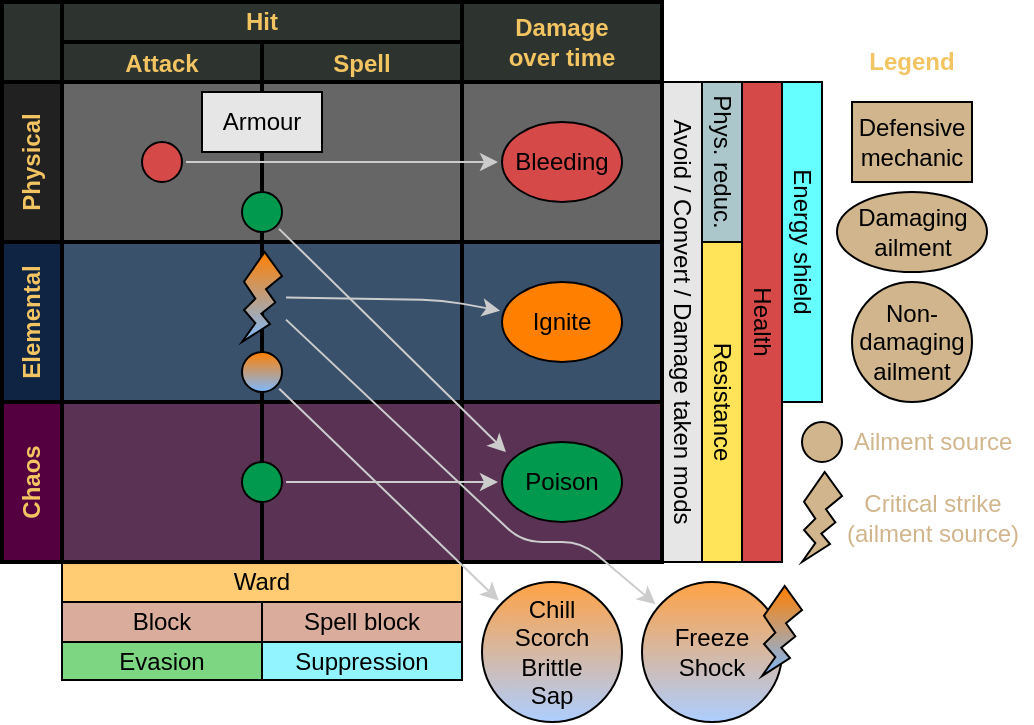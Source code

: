<mxfile version="14.6.13" type="device"><diagram id="Hd8WrtTd6hcpqMONTNFD" name="Page-1"><mxGraphModel dx="383" dy="678" grid="1" gridSize="10" guides="1" tooltips="1" connect="1" arrows="1" fold="1" page="1" pageScale="1" pageWidth="850" pageHeight="1100" math="0" shadow="0"><root><mxCell id="0"/><mxCell id="1" parent="0"/><mxCell id="ukvpZplGlp61WqUpCQu3-1" value="&lt;span&gt;Ward&lt;/span&gt;" style="rounded=0;whiteSpace=wrap;html=1;strokeColor=#000000;fontStyle=0;fillColor=#FFCC73;" vertex="1" parent="1"><mxGeometry x="90" y="360" width="200" height="20" as="geometry"/></mxCell><mxCell id="5n154hutkVp7zd7DSZXy-2" value="&lt;span&gt;Avoid / Convert / Damage taken mods&lt;/span&gt;" style="rounded=0;whiteSpace=wrap;html=1;strokeColor=#000000;rotation=90;fillColor=#E6E6E6;fontStyle=0" parent="1" vertex="1"><mxGeometry x="280" y="230" width="240" height="20" as="geometry"/></mxCell><mxCell id="TT3phdjoQ9azOhDI8yor-14" value="&lt;span&gt;Phys. reduc.&lt;/span&gt;" style="rounded=0;whiteSpace=wrap;html=1;strokeColor=#000000;rotation=90;fillColor=#ABC7CC;fontStyle=0" parent="1" vertex="1"><mxGeometry x="380" y="150" width="80" height="20" as="geometry"/></mxCell><mxCell id="murVlUhiuBswkShOJ-9K-102" value="&lt;span&gt;Resistance&lt;/span&gt;" style="rounded=0;whiteSpace=wrap;html=1;strokeColor=#000000;rotation=90;fillColor=#FFE359;fontStyle=0" parent="1" vertex="1"><mxGeometry x="340" y="270" width="160" height="20" as="geometry"/></mxCell><mxCell id="murVlUhiuBswkShOJ-9K-100" value="&lt;span&gt;Spell block&lt;/span&gt;" style="rounded=0;whiteSpace=wrap;html=1;strokeColor=#000000;fillColor=#D9AC9C;fontStyle=0" parent="1" vertex="1"><mxGeometry x="190" y="380" width="100" height="20" as="geometry"/></mxCell><mxCell id="murVlUhiuBswkShOJ-9K-98" value="&lt;span&gt;Block&lt;/span&gt;" style="rounded=0;whiteSpace=wrap;html=1;strokeColor=#000000;fillColor=#D9AC9C;fontStyle=0" parent="1" vertex="1"><mxGeometry x="90" y="380" width="100" height="20" as="geometry"/></mxCell><mxCell id="murVlUhiuBswkShOJ-9K-19" value="" style="shape=table;childLayout=tableLayout;rowLines=0;columnLines=0;startSize=0;html=1;whiteSpace=wrap;collapsible=0;recursiveResize=0;expand=0;pointerEvents=0;fontStyle=1;align=center;strokeWidth=2;fillColor=#2D332F;" parent="1" vertex="1"><mxGeometry x="60" y="80" width="330" height="280" as="geometry"/></mxCell><mxCell id="murVlUhiuBswkShOJ-9K-20" value="" style="swimlane;horizontal=0;points=[[0,0.5],[1,0.5]];portConstraint=eastwest;startSize=30;html=1;whiteSpace=wrap;collapsible=0;recursiveResize=0;expand=0;pointerEvents=0;fontStyle=1;strokeWidth=2;fillColor=none;" parent="murVlUhiuBswkShOJ-9K-19" vertex="1"><mxGeometry width="330" height="40" as="geometry"/></mxCell><mxCell id="murVlUhiuBswkShOJ-9K-21" value="&lt;font color=&quot;#f2c462&quot;&gt;Attack&lt;/font&gt;" style="swimlane;connectable=0;startSize=41;html=1;whiteSpace=wrap;collapsible=0;recursiveResize=0;expand=0;pointerEvents=0;verticalAlign=bottom;strokeWidth=2;fillColor=#2D332F;" parent="murVlUhiuBswkShOJ-9K-20" vertex="1"><mxGeometry x="30" width="100" height="40" as="geometry"/></mxCell><mxCell id="murVlUhiuBswkShOJ-9K-22" value="&lt;font color=&quot;#f2c462&quot;&gt;Spell&lt;/font&gt;" style="swimlane;connectable=0;startSize=48;html=1;whiteSpace=wrap;collapsible=0;recursiveResize=0;expand=0;pointerEvents=0;strokeWidth=2;verticalAlign=bottom;fillColor=#2D332F;" parent="murVlUhiuBswkShOJ-9K-20" vertex="1"><mxGeometry x="130" width="100" height="40" as="geometry"/></mxCell><mxCell id="murVlUhiuBswkShOJ-9K-90" value="&lt;b&gt;&lt;font color=&quot;#f2c462&quot;&gt;Hit&lt;/font&gt;&lt;/b&gt;" style="rounded=0;whiteSpace=wrap;html=1;strokeWidth=2;fillColor=#2D332F;" parent="murVlUhiuBswkShOJ-9K-22" vertex="1"><mxGeometry x="-100" width="200" height="20" as="geometry"/></mxCell><mxCell id="murVlUhiuBswkShOJ-9K-23" value="&lt;font color=&quot;#f2c462&quot;&gt;Damage&lt;br&gt;over time&lt;/font&gt;" style="swimlane;connectable=0;startSize=48;html=1;whiteSpace=wrap;collapsible=0;recursiveResize=0;expand=0;pointerEvents=0;strokeWidth=2;fillColor=#2D332F;" parent="murVlUhiuBswkShOJ-9K-20" vertex="1"><mxGeometry x="230" width="100" height="40" as="geometry"/></mxCell><mxCell id="murVlUhiuBswkShOJ-9K-24" value="&lt;font color=&quot;#f2c462&quot;&gt;Physical&lt;/font&gt;" style="swimlane;horizontal=0;points=[[0,0.5],[1,0.5]];portConstraint=eastwest;startSize=30;html=1;whiteSpace=wrap;collapsible=0;recursiveResize=0;expand=0;pointerEvents=0;strokeWidth=2;swimlaneFillColor=#666666;fillColor=#212121;" parent="murVlUhiuBswkShOJ-9K-19" vertex="1"><mxGeometry y="40" width="330" height="80" as="geometry"/></mxCell><mxCell id="murVlUhiuBswkShOJ-9K-25" value="" style="swimlane;connectable=0;startSize=0;html=1;whiteSpace=wrap;collapsible=0;recursiveResize=0;expand=0;pointerEvents=0;" parent="murVlUhiuBswkShOJ-9K-24" vertex="1"><mxGeometry x="30" width="100" height="80" as="geometry"/></mxCell><mxCell id="TT3phdjoQ9azOhDI8yor-112" value="" style="ellipse;whiteSpace=wrap;html=1;aspect=fixed;strokeWidth=1;fillColor=#D64949;" parent="murVlUhiuBswkShOJ-9K-25" vertex="1"><mxGeometry x="40" y="30" width="20" height="20" as="geometry"/></mxCell><mxCell id="murVlUhiuBswkShOJ-9K-26" value="" style="swimlane;connectable=0;startSize=0;html=1;whiteSpace=wrap;collapsible=0;recursiveResize=0;expand=0;pointerEvents=0;strokeWidth=2;" parent="murVlUhiuBswkShOJ-9K-24" vertex="1"><mxGeometry x="130" width="100" height="80" as="geometry"/></mxCell><mxCell id="murVlUhiuBswkShOJ-9K-106" value="Armour" style="rounded=0;whiteSpace=wrap;html=1;fillColor=#E6E6E6;" parent="murVlUhiuBswkShOJ-9K-26" vertex="1"><mxGeometry x="-30" y="5" width="60" height="30" as="geometry"/></mxCell><mxCell id="TT3phdjoQ9azOhDI8yor-113" value="" style="ellipse;whiteSpace=wrap;html=1;aspect=fixed;strokeWidth=1;fillColor=#00994D;" parent="murVlUhiuBswkShOJ-9K-26" vertex="1"><mxGeometry x="-10" y="55" width="20" height="20" as="geometry"/></mxCell><mxCell id="murVlUhiuBswkShOJ-9K-27" value="" style="swimlane;connectable=0;startSize=0;html=1;whiteSpace=wrap;collapsible=0;recursiveResize=0;expand=0;pointerEvents=0;" parent="murVlUhiuBswkShOJ-9K-24" vertex="1"><mxGeometry x="230" width="100" height="80" as="geometry"/></mxCell><mxCell id="TT3phdjoQ9azOhDI8yor-109" value="Bleeding" style="ellipse;whiteSpace=wrap;html=1;glass=0;strokeColor=#000000;strokeWidth=1;fillColor=#D64949;" parent="murVlUhiuBswkShOJ-9K-27" vertex="1"><mxGeometry x="20" y="20" width="60" height="40" as="geometry"/></mxCell><mxCell id="TT3phdjoQ9azOhDI8yor-114" value="" style="endArrow=classic;html=1;strokeColor=#CCCCCC;targetPerimeterSpacing=2;endSize=6;sourcePerimeterSpacing=2;" parent="murVlUhiuBswkShOJ-9K-24" source="TT3phdjoQ9azOhDI8yor-112" target="TT3phdjoQ9azOhDI8yor-109" edge="1"><mxGeometry width="50" height="50" relative="1" as="geometry"><mxPoint x="140.0" y="300" as="sourcePoint"/><mxPoint x="296" y="300" as="targetPoint"/></mxGeometry></mxCell><mxCell id="murVlUhiuBswkShOJ-9K-28" value="&lt;font color=&quot;#f2c462&quot;&gt;Elemental&lt;/font&gt;" style="swimlane;horizontal=0;points=[[0,0.5],[1,0.5]];portConstraint=eastwest;startSize=30;html=1;whiteSpace=wrap;collapsible=0;recursiveResize=0;expand=0;pointerEvents=0;strokeWidth=2;swimlaneFillColor=#3A516B;fillColor=#0E2442;" parent="murVlUhiuBswkShOJ-9K-19" vertex="1"><mxGeometry y="120" width="330" height="80" as="geometry"/></mxCell><mxCell id="murVlUhiuBswkShOJ-9K-29" value="" style="swimlane;connectable=0;startSize=0;html=1;whiteSpace=wrap;collapsible=0;recursiveResize=0;expand=0;pointerEvents=0;" parent="murVlUhiuBswkShOJ-9K-28" vertex="1"><mxGeometry x="30" width="100" height="80" as="geometry"/></mxCell><mxCell id="murVlUhiuBswkShOJ-9K-30" value="" style="swimlane;connectable=0;startSize=0;html=1;whiteSpace=wrap;collapsible=0;recursiveResize=0;expand=0;pointerEvents=0;strokeWidth=2;" parent="murVlUhiuBswkShOJ-9K-28" vertex="1"><mxGeometry x="130" width="100" height="80" as="geometry"/></mxCell><mxCell id="TT3phdjoQ9azOhDI8yor-116" value="" style="verticalLabelPosition=bottom;verticalAlign=top;html=1;shape=mxgraph.basic.flash;strokeColor=#000000;strokeWidth=1;fillColor=#FF8000;gradientColor=#7DBAFF;" parent="murVlUhiuBswkShOJ-9K-30" vertex="1"><mxGeometry x="-10" y="5" width="20" height="45" as="geometry"/></mxCell><mxCell id="TT3phdjoQ9azOhDI8yor-117" value="" style="ellipse;whiteSpace=wrap;html=1;aspect=fixed;strokeWidth=1;fillColor=#FF8000;gradientColor=#7DBAFF;" parent="murVlUhiuBswkShOJ-9K-30" vertex="1"><mxGeometry x="-10" y="55" width="20" height="20" as="geometry"/></mxCell><mxCell id="murVlUhiuBswkShOJ-9K-31" value="" style="swimlane;connectable=0;startSize=0;html=1;whiteSpace=wrap;collapsible=0;recursiveResize=0;expand=0;pointerEvents=0;" parent="murVlUhiuBswkShOJ-9K-28" vertex="1"><mxGeometry x="230" width="100" height="80" as="geometry"/></mxCell><mxCell id="TT3phdjoQ9azOhDI8yor-110" value="Ignite" style="ellipse;whiteSpace=wrap;html=1;glass=0;strokeColor=#000000;strokeWidth=1;fillColor=#FF8000;" parent="murVlUhiuBswkShOJ-9K-31" vertex="1"><mxGeometry x="20" y="20" width="60" height="40" as="geometry"/></mxCell><mxCell id="TT3phdjoQ9azOhDI8yor-118" value="" style="endArrow=classic;html=1;strokeColor=#CCCCCC;targetPerimeterSpacing=2;endSize=6;sourcePerimeterSpacing=2;" parent="murVlUhiuBswkShOJ-9K-28" source="TT3phdjoQ9azOhDI8yor-116" target="TT3phdjoQ9azOhDI8yor-110" edge="1"><mxGeometry width="50" height="50" relative="1" as="geometry"><mxPoint x="148.933" y="3.013" as="sourcePoint"/><mxPoint x="269.58" y="111.654" as="targetPoint"/><Array as="points"><mxPoint x="220" y="29"/></Array></mxGeometry></mxCell><mxCell id="murVlUhiuBswkShOJ-9K-45" value="&lt;font color=&quot;#f2c462&quot;&gt;Chaos&lt;/font&gt;" style="swimlane;horizontal=0;points=[[0,0.5],[1,0.5]];portConstraint=eastwest;startSize=30;html=1;whiteSpace=wrap;collapsible=0;recursiveResize=0;expand=0;pointerEvents=0;strokeWidth=2;swimlaneFillColor=#593254;fillColor=#540040;" parent="murVlUhiuBswkShOJ-9K-19" vertex="1"><mxGeometry y="200" width="330" height="80" as="geometry"/></mxCell><mxCell id="murVlUhiuBswkShOJ-9K-46" value="" style="swimlane;connectable=0;startSize=0;html=1;whiteSpace=wrap;collapsible=0;recursiveResize=0;expand=0;pointerEvents=0;" parent="murVlUhiuBswkShOJ-9K-45" vertex="1"><mxGeometry x="30" width="100" height="80" as="geometry"/></mxCell><mxCell id="murVlUhiuBswkShOJ-9K-47" value="" style="swimlane;connectable=0;startSize=0;html=1;whiteSpace=wrap;collapsible=0;recursiveResize=0;expand=0;pointerEvents=0;strokeWidth=2;" parent="murVlUhiuBswkShOJ-9K-45" vertex="1"><mxGeometry x="130" width="100" height="80" as="geometry"/></mxCell><mxCell id="TT3phdjoQ9azOhDI8yor-120" value="" style="ellipse;whiteSpace=wrap;html=1;aspect=fixed;strokeWidth=1;fillColor=#00994D;" parent="murVlUhiuBswkShOJ-9K-47" vertex="1"><mxGeometry x="-10" y="30" width="20" height="20" as="geometry"/></mxCell><mxCell id="murVlUhiuBswkShOJ-9K-48" value="" style="swimlane;connectable=0;startSize=0;html=1;whiteSpace=wrap;collapsible=0;recursiveResize=0;expand=0;pointerEvents=0;" parent="murVlUhiuBswkShOJ-9K-45" vertex="1"><mxGeometry x="230" width="100" height="80" as="geometry"/></mxCell><mxCell id="TT3phdjoQ9azOhDI8yor-111" value="Poison" style="ellipse;whiteSpace=wrap;html=1;glass=0;strokeColor=#000000;strokeWidth=1;fillColor=#00994D;" parent="murVlUhiuBswkShOJ-9K-48" vertex="1"><mxGeometry x="20" y="20" width="60" height="40" as="geometry"/></mxCell><mxCell id="TT3phdjoQ9azOhDI8yor-121" value="" style="endArrow=classic;html=1;strokeColor=#CCCCCC;targetPerimeterSpacing=2;endSize=6;sourcePerimeterSpacing=2;" parent="murVlUhiuBswkShOJ-9K-45" source="TT3phdjoQ9azOhDI8yor-120" target="TT3phdjoQ9azOhDI8yor-111" edge="1"><mxGeometry width="50" height="50" relative="1" as="geometry"><mxPoint x="148.933" y="-76.987" as="sourcePoint"/><mxPoint x="269.58" y="31.654" as="targetPoint"/></mxGeometry></mxCell><mxCell id="TT3phdjoQ9azOhDI8yor-115" value="" style="endArrow=classic;html=1;strokeColor=#CCCCCC;targetPerimeterSpacing=2;endSize=6;sourcePerimeterSpacing=2;entryX=0.033;entryY=0.125;entryDx=0;entryDy=0;entryPerimeter=0;" parent="murVlUhiuBswkShOJ-9K-19" source="TT3phdjoQ9azOhDI8yor-113" target="TT3phdjoQ9azOhDI8yor-111" edge="1"><mxGeometry width="50" height="50" relative="1" as="geometry"><mxPoint x="102.0" y="90" as="sourcePoint"/><mxPoint x="247" y="229" as="targetPoint"/></mxGeometry></mxCell><mxCell id="murVlUhiuBswkShOJ-9K-110" value="&lt;span&gt;Evasion&lt;/span&gt;" style="rounded=0;whiteSpace=wrap;html=1;strokeColor=#000000;fillColor=#7CD682;fontStyle=0" parent="1" vertex="1"><mxGeometry x="90" y="400" width="100" height="19" as="geometry"/></mxCell><mxCell id="murVlUhiuBswkShOJ-9K-111" value="&lt;span&gt;Suppression&lt;/span&gt;" style="rounded=0;whiteSpace=wrap;html=1;strokeColor=#000000;fillColor=#91F4FF;fontStyle=0" parent="1" vertex="1"><mxGeometry x="190" y="400" width="100" height="19" as="geometry"/></mxCell><mxCell id="TT3phdjoQ9azOhDI8yor-5" value="&lt;font color=&quot;#f2c462&quot;&gt;Legend&lt;/font&gt;" style="text;html=1;strokeColor=none;fillColor=none;align=center;verticalAlign=middle;whiteSpace=wrap;rounded=0;fontStyle=1" parent="1" vertex="1"><mxGeometry x="495" y="100" width="40" height="20" as="geometry"/></mxCell><mxCell id="TT3phdjoQ9azOhDI8yor-7" value="Defensive&lt;br&gt;mechanic" style="rounded=0;whiteSpace=wrap;html=1;strokeColor=#000000;fillColor=#D1B58C;" parent="1" vertex="1"><mxGeometry x="485" y="130" width="60" height="40" as="geometry"/></mxCell><mxCell id="TT3phdjoQ9azOhDI8yor-12" value="&lt;span&gt;Health&lt;/span&gt;" style="rounded=0;whiteSpace=wrap;html=1;strokeColor=#000000;rotation=90;fontStyle=0;fillColor=#D64949;" parent="1" vertex="1"><mxGeometry x="320" y="230" width="240" height="20" as="geometry"/></mxCell><mxCell id="TT3phdjoQ9azOhDI8yor-13" value="&lt;span&gt;Energy shield&lt;/span&gt;" style="rounded=0;whiteSpace=wrap;html=1;strokeColor=#000000;rotation=90;fillColor=#66FFFF;fontStyle=0" parent="1" vertex="1"><mxGeometry x="380" y="190" width="160" height="20" as="geometry"/></mxCell><mxCell id="TT3phdjoQ9azOhDI8yor-119" value="" style="endArrow=classic;html=1;strokeColor=#CCCCCC;targetPerimeterSpacing=2;endSize=6;sourcePerimeterSpacing=2;" parent="1" source="TT3phdjoQ9azOhDI8yor-117" target="TT3phdjoQ9azOhDI8yor-123" edge="1"><mxGeometry width="50" height="50" relative="1" as="geometry"><mxPoint x="212" y="237.7" as="sourcePoint"/><mxPoint x="360" y="380" as="targetPoint"/></mxGeometry></mxCell><mxCell id="TT3phdjoQ9azOhDI8yor-122" value="" style="endArrow=classic;html=1;strokeColor=#CCCCCC;targetPerimeterSpacing=2;endSize=6;sourcePerimeterSpacing=2;" parent="1" source="TT3phdjoQ9azOhDI8yor-116" target="TT3phdjoQ9azOhDI8yor-127" edge="1"><mxGeometry width="50" height="50" relative="1" as="geometry"><mxPoint x="210.099" y="281.481" as="sourcePoint"/><mxPoint x="410" y="390" as="targetPoint"/><Array as="points"><mxPoint x="320" y="350"/><mxPoint x="350" y="350"/></Array></mxGeometry></mxCell><mxCell id="TT3phdjoQ9azOhDI8yor-123" value="Chill&lt;br&gt;Scorch&lt;br&gt;Brittle&lt;br&gt;Sap" style="ellipse;whiteSpace=wrap;html=1;glass=0;strokeColor=#000000;strokeWidth=1;fillColor=#FFA245;gradientColor=#ADCEFF;" parent="1" vertex="1"><mxGeometry x="300" y="370" width="70" height="70" as="geometry"/></mxCell><mxCell id="TT3phdjoQ9azOhDI8yor-128" value="" style="group" parent="1" vertex="1" connectable="0"><mxGeometry x="380" y="370" width="80" height="70" as="geometry"/></mxCell><mxCell id="TT3phdjoQ9azOhDI8yor-127" value="Freeze&lt;br&gt;Shock" style="ellipse;whiteSpace=wrap;html=1;glass=0;strokeColor=#000000;strokeWidth=1;fillColor=#FFA245;gradientColor=#ADCEFF;" parent="TT3phdjoQ9azOhDI8yor-128" vertex="1"><mxGeometry width="70" height="70" as="geometry"/></mxCell><mxCell id="TT3phdjoQ9azOhDI8yor-126" value="" style="verticalLabelPosition=bottom;verticalAlign=top;html=1;shape=mxgraph.basic.flash;strokeColor=#000000;strokeWidth=1;fillColor=#FF8000;gradientColor=#7DBAFF;" parent="TT3phdjoQ9azOhDI8yor-128" vertex="1"><mxGeometry x="60" y="2" width="20" height="45" as="geometry"/></mxCell><mxCell id="TT3phdjoQ9azOhDI8yor-129" value="Damaging&lt;br&gt;ailment" style="ellipse;whiteSpace=wrap;html=1;glass=0;strokeColor=#000000;strokeWidth=1;fillColor=#D1B58C;" parent="1" vertex="1"><mxGeometry x="477.5" y="175" width="75" height="40" as="geometry"/></mxCell><mxCell id="TT3phdjoQ9azOhDI8yor-134" value="" style="group" parent="1" vertex="1" connectable="0"><mxGeometry x="460" y="315" width="115" height="45" as="geometry"/></mxCell><mxCell id="TT3phdjoQ9azOhDI8yor-132" value="" style="verticalLabelPosition=bottom;verticalAlign=top;html=1;shape=mxgraph.basic.flash;strokeColor=#000000;strokeWidth=1;fillColor=#D1B58C;" parent="TT3phdjoQ9azOhDI8yor-134" vertex="1"><mxGeometry width="20" height="45" as="geometry"/></mxCell><mxCell id="TT3phdjoQ9azOhDI8yor-133" value="&lt;font color=&quot;#d1b58c&quot;&gt;Critical strike&lt;br&gt;(ailment source)&lt;/font&gt;" style="text;html=1;align=center;verticalAlign=middle;resizable=0;points=[];autosize=1;strokeColor=none;" parent="TT3phdjoQ9azOhDI8yor-134" vertex="1"><mxGeometry x="15" y="7.5" width="100" height="30" as="geometry"/></mxCell><mxCell id="TT3phdjoQ9azOhDI8yor-135" value="" style="group;" parent="1" vertex="1" connectable="0"><mxGeometry x="460" y="290" width="110" height="20" as="geometry"/></mxCell><mxCell id="TT3phdjoQ9azOhDI8yor-130" value="" style="ellipse;whiteSpace=wrap;html=1;aspect=fixed;glass=0;strokeColor=#000000;strokeWidth=1;gradientColor=none;fillColor=#D1B58C;" parent="TT3phdjoQ9azOhDI8yor-135" vertex="1"><mxGeometry width="20" height="20" as="geometry"/></mxCell><mxCell id="TT3phdjoQ9azOhDI8yor-131" value="&lt;font color=&quot;#d1b58c&quot;&gt;Ailment source&lt;/font&gt;" style="text;html=1;align=center;verticalAlign=middle;resizable=0;points=[];autosize=1;strokeColor=none;" parent="TT3phdjoQ9azOhDI8yor-135" vertex="1"><mxGeometry x="20" width="90" height="20" as="geometry"/></mxCell><mxCell id="TT3phdjoQ9azOhDI8yor-136" value="Non-&lt;br&gt;damaging&lt;br&gt;ailment" style="ellipse;whiteSpace=wrap;html=1;glass=0;strokeColor=#000000;strokeWidth=1;fillColor=#D1B58C;" parent="1" vertex="1"><mxGeometry x="485" y="220" width="60" height="60" as="geometry"/></mxCell></root></mxGraphModel></diagram></mxfile>